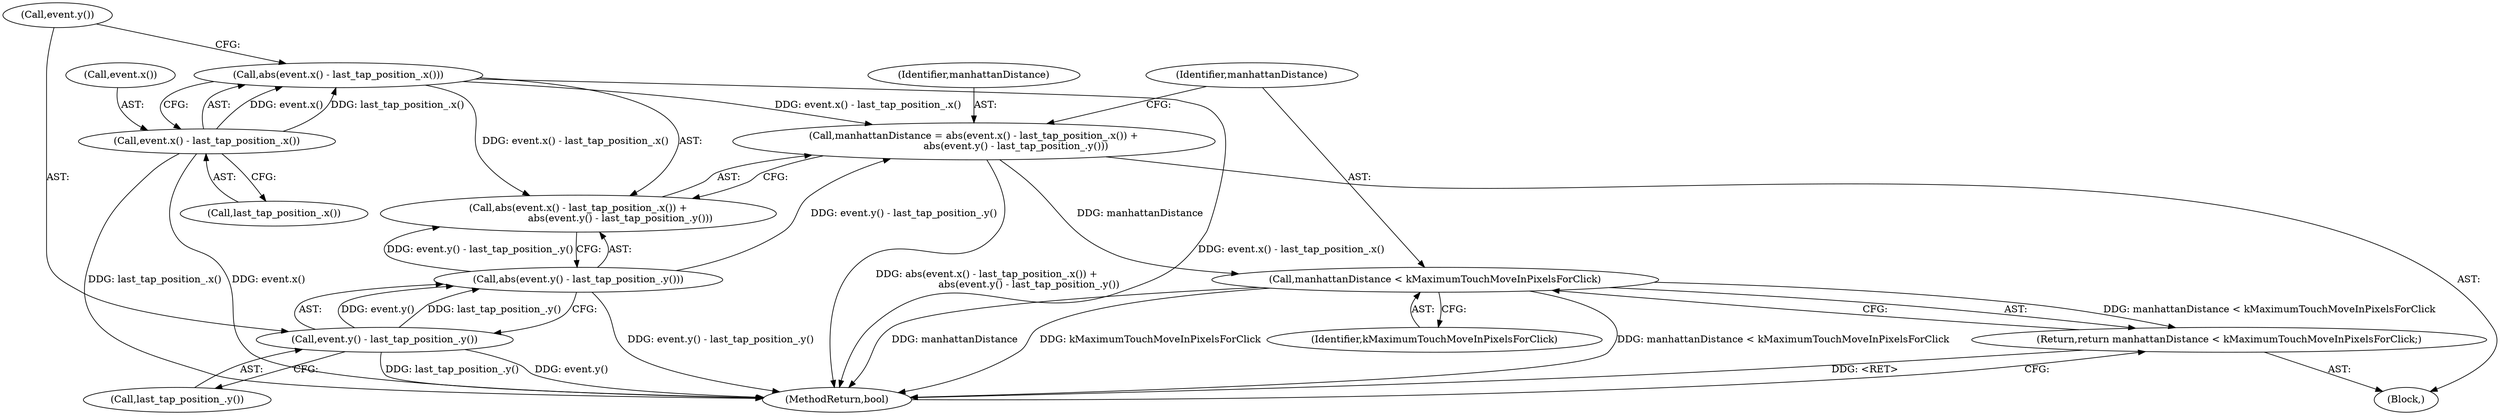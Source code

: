 digraph "1_Chrome_b8573aa643b03a59f4e2c99c72d3511a11cfb0b6_4@del" {
"1000116" [label="(Call,manhattanDistance < kMaximumTouchMoveInPixelsForClick)"];
"1000104" [label="(Call,manhattanDistance = abs(event.x() - last_tap_position_.x()) +\n                           abs(event.y() - last_tap_position_.y()))"];
"1000107" [label="(Call,abs(event.x() - last_tap_position_.x()))"];
"1000108" [label="(Call,event.x() - last_tap_position_.x())"];
"1000111" [label="(Call,abs(event.y() - last_tap_position_.y()))"];
"1000112" [label="(Call,event.y() - last_tap_position_.y())"];
"1000115" [label="(Return,return manhattanDistance < kMaximumTouchMoveInPixelsForClick;)"];
"1000115" [label="(Return,return manhattanDistance < kMaximumTouchMoveInPixelsForClick;)"];
"1000102" [label="(Block,)"];
"1000105" [label="(Identifier,manhattanDistance)"];
"1000111" [label="(Call,abs(event.y() - last_tap_position_.y()))"];
"1000117" [label="(Identifier,manhattanDistance)"];
"1000107" [label="(Call,abs(event.x() - last_tap_position_.x()))"];
"1000118" [label="(Identifier,kMaximumTouchMoveInPixelsForClick)"];
"1000106" [label="(Call,abs(event.x() - last_tap_position_.x()) +\n                           abs(event.y() - last_tap_position_.y()))"];
"1000114" [label="(Call,last_tap_position_.y())"];
"1000119" [label="(MethodReturn,bool)"];
"1000104" [label="(Call,manhattanDistance = abs(event.x() - last_tap_position_.x()) +\n                           abs(event.y() - last_tap_position_.y()))"];
"1000108" [label="(Call,event.x() - last_tap_position_.x())"];
"1000113" [label="(Call,event.y())"];
"1000110" [label="(Call,last_tap_position_.x())"];
"1000109" [label="(Call,event.x())"];
"1000112" [label="(Call,event.y() - last_tap_position_.y())"];
"1000116" [label="(Call,manhattanDistance < kMaximumTouchMoveInPixelsForClick)"];
"1000116" -> "1000115"  [label="AST: "];
"1000116" -> "1000118"  [label="CFG: "];
"1000117" -> "1000116"  [label="AST: "];
"1000118" -> "1000116"  [label="AST: "];
"1000115" -> "1000116"  [label="CFG: "];
"1000116" -> "1000119"  [label="DDG: manhattanDistance"];
"1000116" -> "1000119"  [label="DDG: kMaximumTouchMoveInPixelsForClick"];
"1000116" -> "1000119"  [label="DDG: manhattanDistance < kMaximumTouchMoveInPixelsForClick"];
"1000116" -> "1000115"  [label="DDG: manhattanDistance < kMaximumTouchMoveInPixelsForClick"];
"1000104" -> "1000116"  [label="DDG: manhattanDistance"];
"1000104" -> "1000102"  [label="AST: "];
"1000104" -> "1000106"  [label="CFG: "];
"1000105" -> "1000104"  [label="AST: "];
"1000106" -> "1000104"  [label="AST: "];
"1000117" -> "1000104"  [label="CFG: "];
"1000104" -> "1000119"  [label="DDG: abs(event.x() - last_tap_position_.x()) +\n                           abs(event.y() - last_tap_position_.y())"];
"1000107" -> "1000104"  [label="DDG: event.x() - last_tap_position_.x()"];
"1000111" -> "1000104"  [label="DDG: event.y() - last_tap_position_.y()"];
"1000107" -> "1000106"  [label="AST: "];
"1000107" -> "1000108"  [label="CFG: "];
"1000108" -> "1000107"  [label="AST: "];
"1000113" -> "1000107"  [label="CFG: "];
"1000107" -> "1000119"  [label="DDG: event.x() - last_tap_position_.x()"];
"1000107" -> "1000106"  [label="DDG: event.x() - last_tap_position_.x()"];
"1000108" -> "1000107"  [label="DDG: event.x()"];
"1000108" -> "1000107"  [label="DDG: last_tap_position_.x()"];
"1000108" -> "1000110"  [label="CFG: "];
"1000109" -> "1000108"  [label="AST: "];
"1000110" -> "1000108"  [label="AST: "];
"1000108" -> "1000119"  [label="DDG: last_tap_position_.x()"];
"1000108" -> "1000119"  [label="DDG: event.x()"];
"1000111" -> "1000106"  [label="AST: "];
"1000111" -> "1000112"  [label="CFG: "];
"1000112" -> "1000111"  [label="AST: "];
"1000106" -> "1000111"  [label="CFG: "];
"1000111" -> "1000119"  [label="DDG: event.y() - last_tap_position_.y()"];
"1000111" -> "1000106"  [label="DDG: event.y() - last_tap_position_.y()"];
"1000112" -> "1000111"  [label="DDG: event.y()"];
"1000112" -> "1000111"  [label="DDG: last_tap_position_.y()"];
"1000112" -> "1000114"  [label="CFG: "];
"1000113" -> "1000112"  [label="AST: "];
"1000114" -> "1000112"  [label="AST: "];
"1000112" -> "1000119"  [label="DDG: last_tap_position_.y()"];
"1000112" -> "1000119"  [label="DDG: event.y()"];
"1000115" -> "1000102"  [label="AST: "];
"1000119" -> "1000115"  [label="CFG: "];
"1000115" -> "1000119"  [label="DDG: <RET>"];
}
